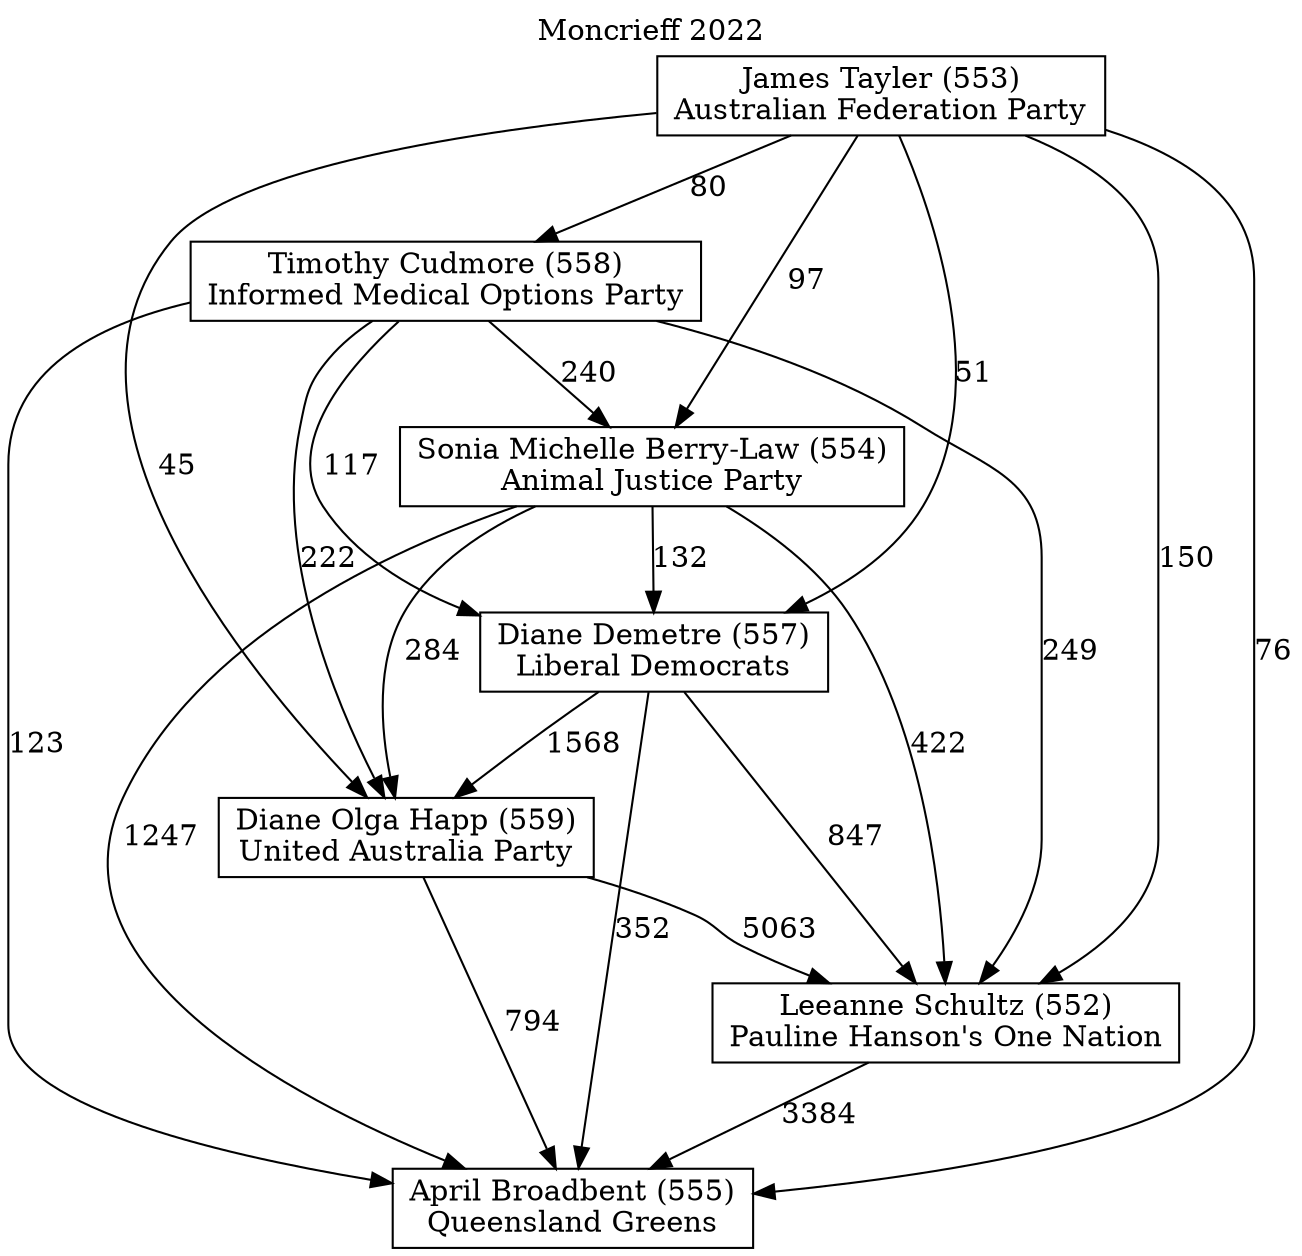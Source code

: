 // House preference flow
digraph "April Broadbent (555)_Moncrieff_2022" {
	graph [label="Moncrieff 2022" labelloc=t mclimit=10]
	node [shape=box]
	"Sonia Michelle Berry-Law (554)" [label="Sonia Michelle Berry-Law (554)
Animal Justice Party"]
	"Leeanne Schultz (552)" [label="Leeanne Schultz (552)
Pauline Hanson's One Nation"]
	"Timothy Cudmore (558)" [label="Timothy Cudmore (558)
Informed Medical Options Party"]
	"Diane Demetre (557)" [label="Diane Demetre (557)
Liberal Democrats"]
	"April Broadbent (555)" [label="April Broadbent (555)
Queensland Greens"]
	"Diane Olga Happ (559)" [label="Diane Olga Happ (559)
United Australia Party"]
	"James Tayler (553)" [label="James Tayler (553)
Australian Federation Party"]
	"Diane Demetre (557)" -> "April Broadbent (555)" [label=352]
	"Diane Demetre (557)" -> "Diane Olga Happ (559)" [label=1568]
	"Diane Olga Happ (559)" -> "April Broadbent (555)" [label=794]
	"James Tayler (553)" -> "Diane Demetre (557)" [label=51]
	"Diane Olga Happ (559)" -> "Leeanne Schultz (552)" [label=5063]
	"Sonia Michelle Berry-Law (554)" -> "Leeanne Schultz (552)" [label=422]
	"James Tayler (553)" -> "Timothy Cudmore (558)" [label=80]
	"Sonia Michelle Berry-Law (554)" -> "Diane Demetre (557)" [label=132]
	"James Tayler (553)" -> "April Broadbent (555)" [label=76]
	"Timothy Cudmore (558)" -> "Diane Demetre (557)" [label=117]
	"Timothy Cudmore (558)" -> "April Broadbent (555)" [label=123]
	"James Tayler (553)" -> "Diane Olga Happ (559)" [label=45]
	"Sonia Michelle Berry-Law (554)" -> "Diane Olga Happ (559)" [label=284]
	"Timothy Cudmore (558)" -> "Sonia Michelle Berry-Law (554)" [label=240]
	"Timothy Cudmore (558)" -> "Leeanne Schultz (552)" [label=249]
	"Sonia Michelle Berry-Law (554)" -> "April Broadbent (555)" [label=1247]
	"Diane Demetre (557)" -> "Leeanne Schultz (552)" [label=847]
	"Leeanne Schultz (552)" -> "April Broadbent (555)" [label=3384]
	"Timothy Cudmore (558)" -> "Diane Olga Happ (559)" [label=222]
	"James Tayler (553)" -> "Leeanne Schultz (552)" [label=150]
	"James Tayler (553)" -> "Sonia Michelle Berry-Law (554)" [label=97]
}
